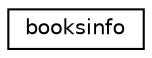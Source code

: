 digraph "Graphical Class Hierarchy"
{
 // LATEX_PDF_SIZE
  edge [fontname="Helvetica",fontsize="10",labelfontname="Helvetica",labelfontsize="10"];
  node [fontname="Helvetica",fontsize="10",shape=record];
  rankdir="LR";
  Node0 [label="booksinfo",height=0.2,width=0.4,color="black", fillcolor="white", style="filled",URL="$classbooksinfo.html",tooltip=" "];
}

